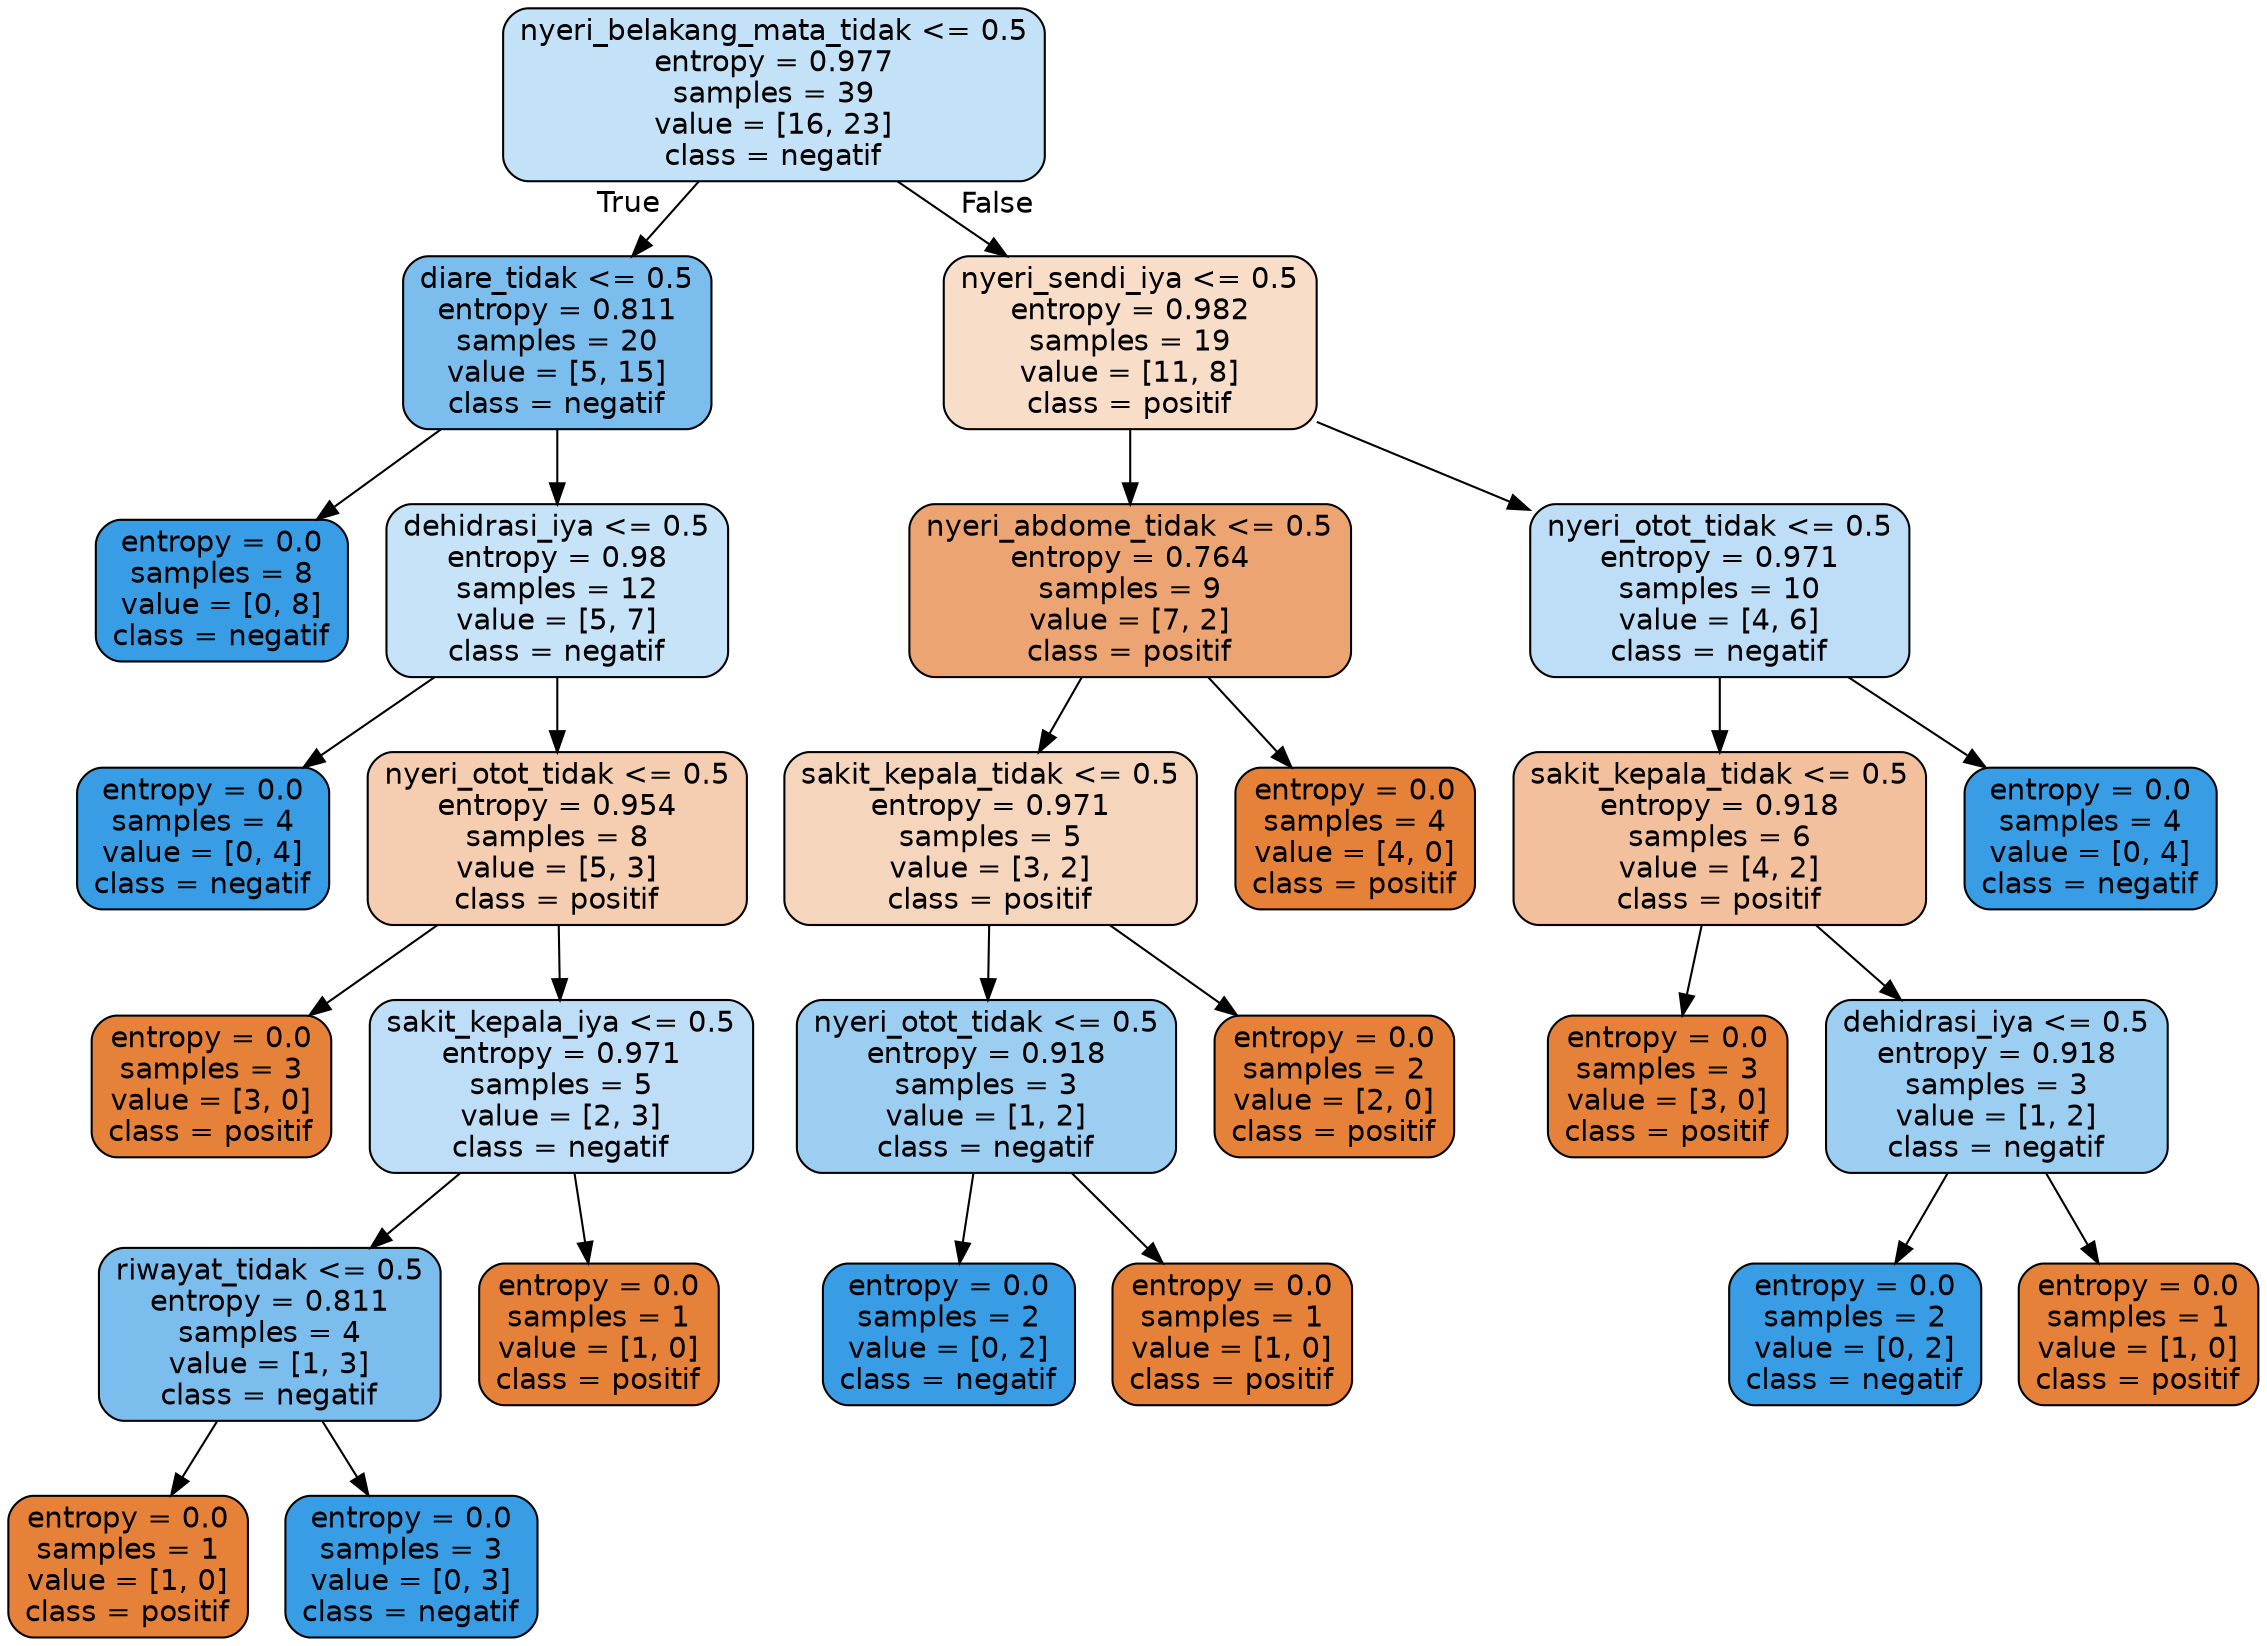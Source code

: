 digraph Tree {
node [shape=box, style="filled, rounded", color="black", fontname="helvetica"] ;
edge [fontname="helvetica"] ;
0 [label="nyeri_belakang_mata_tidak <= 0.5\nentropy = 0.977\nsamples = 39\nvalue = [16, 23]\nclass = negatif", fillcolor="#c3e1f7"] ;
1 [label="diare_tidak <= 0.5\nentropy = 0.811\nsamples = 20\nvalue = [5, 15]\nclass = negatif", fillcolor="#7bbeee"] ;
0 -> 1 [labeldistance=2.5, labelangle=45, headlabel="True"] ;
2 [label="entropy = 0.0\nsamples = 8\nvalue = [0, 8]\nclass = negatif", fillcolor="#399de5"] ;
1 -> 2 ;
3 [label="dehidrasi_iya <= 0.5\nentropy = 0.98\nsamples = 12\nvalue = [5, 7]\nclass = negatif", fillcolor="#c6e3f8"] ;
1 -> 3 ;
4 [label="entropy = 0.0\nsamples = 4\nvalue = [0, 4]\nclass = negatif", fillcolor="#399de5"] ;
3 -> 4 ;
5 [label="nyeri_otot_tidak <= 0.5\nentropy = 0.954\nsamples = 8\nvalue = [5, 3]\nclass = positif", fillcolor="#f5cdb0"] ;
3 -> 5 ;
6 [label="entropy = 0.0\nsamples = 3\nvalue = [3, 0]\nclass = positif", fillcolor="#e58139"] ;
5 -> 6 ;
7 [label="sakit_kepala_iya <= 0.5\nentropy = 0.971\nsamples = 5\nvalue = [2, 3]\nclass = negatif", fillcolor="#bddef6"] ;
5 -> 7 ;
8 [label="riwayat_tidak <= 0.5\nentropy = 0.811\nsamples = 4\nvalue = [1, 3]\nclass = negatif", fillcolor="#7bbeee"] ;
7 -> 8 ;
9 [label="entropy = 0.0\nsamples = 1\nvalue = [1, 0]\nclass = positif", fillcolor="#e58139"] ;
8 -> 9 ;
10 [label="entropy = 0.0\nsamples = 3\nvalue = [0, 3]\nclass = negatif", fillcolor="#399de5"] ;
8 -> 10 ;
11 [label="entropy = 0.0\nsamples = 1\nvalue = [1, 0]\nclass = positif", fillcolor="#e58139"] ;
7 -> 11 ;
12 [label="nyeri_sendi_iya <= 0.5\nentropy = 0.982\nsamples = 19\nvalue = [11, 8]\nclass = positif", fillcolor="#f8ddc9"] ;
0 -> 12 [labeldistance=2.5, labelangle=-45, headlabel="False"] ;
13 [label="nyeri_abdome_tidak <= 0.5\nentropy = 0.764\nsamples = 9\nvalue = [7, 2]\nclass = positif", fillcolor="#eca572"] ;
12 -> 13 ;
14 [label="sakit_kepala_tidak <= 0.5\nentropy = 0.971\nsamples = 5\nvalue = [3, 2]\nclass = positif", fillcolor="#f6d5bd"] ;
13 -> 14 ;
15 [label="nyeri_otot_tidak <= 0.5\nentropy = 0.918\nsamples = 3\nvalue = [1, 2]\nclass = negatif", fillcolor="#9ccef2"] ;
14 -> 15 ;
16 [label="entropy = 0.0\nsamples = 2\nvalue = [0, 2]\nclass = negatif", fillcolor="#399de5"] ;
15 -> 16 ;
17 [label="entropy = 0.0\nsamples = 1\nvalue = [1, 0]\nclass = positif", fillcolor="#e58139"] ;
15 -> 17 ;
18 [label="entropy = 0.0\nsamples = 2\nvalue = [2, 0]\nclass = positif", fillcolor="#e58139"] ;
14 -> 18 ;
19 [label="entropy = 0.0\nsamples = 4\nvalue = [4, 0]\nclass = positif", fillcolor="#e58139"] ;
13 -> 19 ;
20 [label="nyeri_otot_tidak <= 0.5\nentropy = 0.971\nsamples = 10\nvalue = [4, 6]\nclass = negatif", fillcolor="#bddef6"] ;
12 -> 20 ;
21 [label="sakit_kepala_tidak <= 0.5\nentropy = 0.918\nsamples = 6\nvalue = [4, 2]\nclass = positif", fillcolor="#f2c09c"] ;
20 -> 21 ;
22 [label="entropy = 0.0\nsamples = 3\nvalue = [3, 0]\nclass = positif", fillcolor="#e58139"] ;
21 -> 22 ;
23 [label="dehidrasi_iya <= 0.5\nentropy = 0.918\nsamples = 3\nvalue = [1, 2]\nclass = negatif", fillcolor="#9ccef2"] ;
21 -> 23 ;
24 [label="entropy = 0.0\nsamples = 2\nvalue = [0, 2]\nclass = negatif", fillcolor="#399de5"] ;
23 -> 24 ;
25 [label="entropy = 0.0\nsamples = 1\nvalue = [1, 0]\nclass = positif", fillcolor="#e58139"] ;
23 -> 25 ;
26 [label="entropy = 0.0\nsamples = 4\nvalue = [0, 4]\nclass = negatif", fillcolor="#399de5"] ;
20 -> 26 ;
}